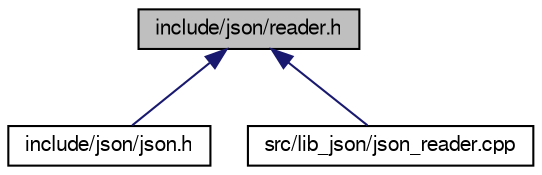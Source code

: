 digraph "include/json/reader.h"
{
  edge [fontname="FreeSans",fontsize="10",labelfontname="FreeSans",labelfontsize="10"];
  node [fontname="FreeSans",fontsize="10",shape=record];
  Node1 [label="include/json/reader.h",height=0.2,width=0.4,color="black", fillcolor="grey75", style="filled" fontcolor="black"];
  Node1 -> Node2 [dir="back",color="midnightblue",fontsize="10",style="solid",fontname="FreeSans"];
  Node2 [label="include/json/json.h",height=0.2,width=0.4,color="black", fillcolor="white", style="filled",URL="$json_8h.html"];
  Node1 -> Node3 [dir="back",color="midnightblue",fontsize="10",style="solid",fontname="FreeSans"];
  Node3 [label="src/lib_json/json_reader.cpp",height=0.2,width=0.4,color="black", fillcolor="white", style="filled",URL="$json__reader_8cpp.html"];
}
